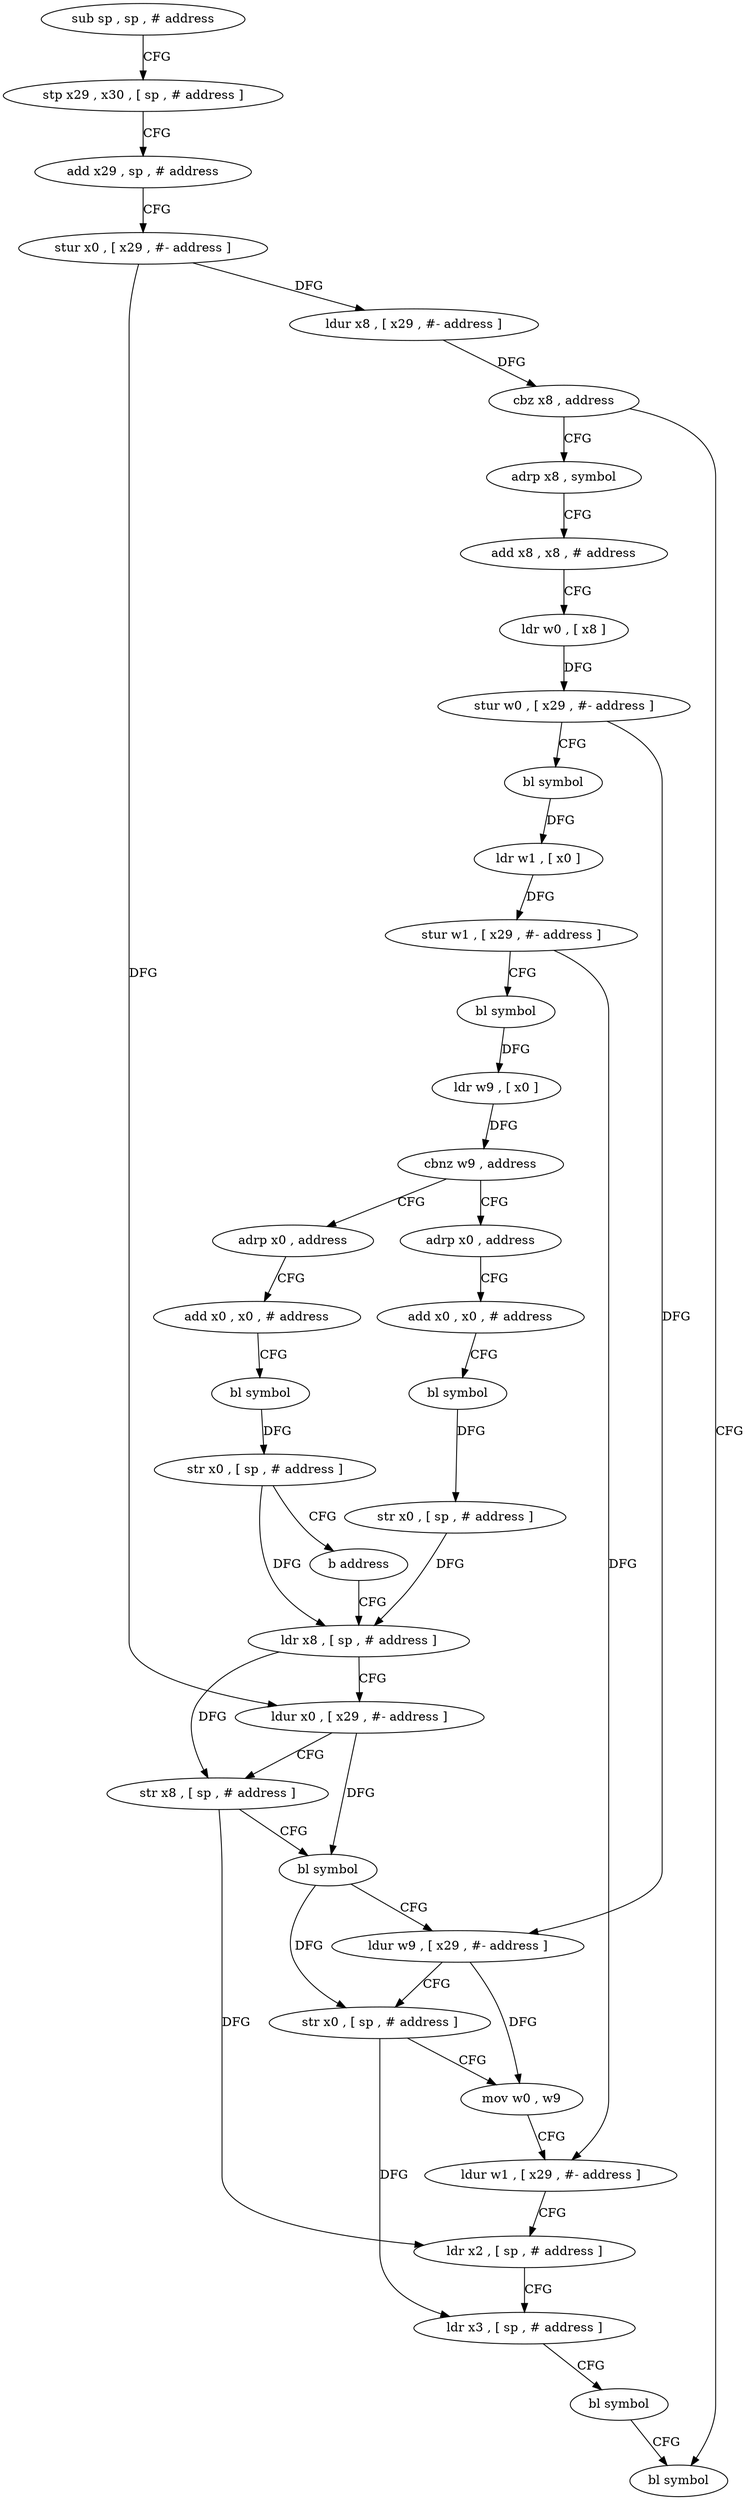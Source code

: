 digraph "func" {
"4238156" [label = "sub sp , sp , # address" ]
"4238160" [label = "stp x29 , x30 , [ sp , # address ]" ]
"4238164" [label = "add x29 , sp , # address" ]
"4238168" [label = "stur x0 , [ x29 , #- address ]" ]
"4238172" [label = "ldur x8 , [ x29 , #- address ]" ]
"4238176" [label = "cbz x8 , address" ]
"4238300" [label = "bl symbol" ]
"4238180" [label = "adrp x8 , symbol" ]
"4238184" [label = "add x8 , x8 , # address" ]
"4238188" [label = "ldr w0 , [ x8 ]" ]
"4238192" [label = "stur w0 , [ x29 , #- address ]" ]
"4238196" [label = "bl symbol" ]
"4238200" [label = "ldr w1 , [ x0 ]" ]
"4238204" [label = "stur w1 , [ x29 , #- address ]" ]
"4238208" [label = "bl symbol" ]
"4238212" [label = "ldr w9 , [ x0 ]" ]
"4238216" [label = "cbnz w9 , address" ]
"4238240" [label = "adrp x0 , address" ]
"4238220" [label = "adrp x0 , address" ]
"4238244" [label = "add x0 , x0 , # address" ]
"4238248" [label = "bl symbol" ]
"4238252" [label = "str x0 , [ sp , # address ]" ]
"4238256" [label = "ldr x8 , [ sp , # address ]" ]
"4238224" [label = "add x0 , x0 , # address" ]
"4238228" [label = "bl symbol" ]
"4238232" [label = "str x0 , [ sp , # address ]" ]
"4238236" [label = "b address" ]
"4238260" [label = "ldur x0 , [ x29 , #- address ]" ]
"4238264" [label = "str x8 , [ sp , # address ]" ]
"4238268" [label = "bl symbol" ]
"4238272" [label = "ldur w9 , [ x29 , #- address ]" ]
"4238276" [label = "str x0 , [ sp , # address ]" ]
"4238280" [label = "mov w0 , w9" ]
"4238284" [label = "ldur w1 , [ x29 , #- address ]" ]
"4238288" [label = "ldr x2 , [ sp , # address ]" ]
"4238292" [label = "ldr x3 , [ sp , # address ]" ]
"4238296" [label = "bl symbol" ]
"4238156" -> "4238160" [ label = "CFG" ]
"4238160" -> "4238164" [ label = "CFG" ]
"4238164" -> "4238168" [ label = "CFG" ]
"4238168" -> "4238172" [ label = "DFG" ]
"4238168" -> "4238260" [ label = "DFG" ]
"4238172" -> "4238176" [ label = "DFG" ]
"4238176" -> "4238300" [ label = "CFG" ]
"4238176" -> "4238180" [ label = "CFG" ]
"4238180" -> "4238184" [ label = "CFG" ]
"4238184" -> "4238188" [ label = "CFG" ]
"4238188" -> "4238192" [ label = "DFG" ]
"4238192" -> "4238196" [ label = "CFG" ]
"4238192" -> "4238272" [ label = "DFG" ]
"4238196" -> "4238200" [ label = "DFG" ]
"4238200" -> "4238204" [ label = "DFG" ]
"4238204" -> "4238208" [ label = "CFG" ]
"4238204" -> "4238284" [ label = "DFG" ]
"4238208" -> "4238212" [ label = "DFG" ]
"4238212" -> "4238216" [ label = "DFG" ]
"4238216" -> "4238240" [ label = "CFG" ]
"4238216" -> "4238220" [ label = "CFG" ]
"4238240" -> "4238244" [ label = "CFG" ]
"4238220" -> "4238224" [ label = "CFG" ]
"4238244" -> "4238248" [ label = "CFG" ]
"4238248" -> "4238252" [ label = "DFG" ]
"4238252" -> "4238256" [ label = "DFG" ]
"4238256" -> "4238260" [ label = "CFG" ]
"4238256" -> "4238264" [ label = "DFG" ]
"4238224" -> "4238228" [ label = "CFG" ]
"4238228" -> "4238232" [ label = "DFG" ]
"4238232" -> "4238236" [ label = "CFG" ]
"4238232" -> "4238256" [ label = "DFG" ]
"4238236" -> "4238256" [ label = "CFG" ]
"4238260" -> "4238264" [ label = "CFG" ]
"4238260" -> "4238268" [ label = "DFG" ]
"4238264" -> "4238268" [ label = "CFG" ]
"4238264" -> "4238288" [ label = "DFG" ]
"4238268" -> "4238272" [ label = "CFG" ]
"4238268" -> "4238276" [ label = "DFG" ]
"4238272" -> "4238276" [ label = "CFG" ]
"4238272" -> "4238280" [ label = "DFG" ]
"4238276" -> "4238280" [ label = "CFG" ]
"4238276" -> "4238292" [ label = "DFG" ]
"4238280" -> "4238284" [ label = "CFG" ]
"4238284" -> "4238288" [ label = "CFG" ]
"4238288" -> "4238292" [ label = "CFG" ]
"4238292" -> "4238296" [ label = "CFG" ]
"4238296" -> "4238300" [ label = "CFG" ]
}
